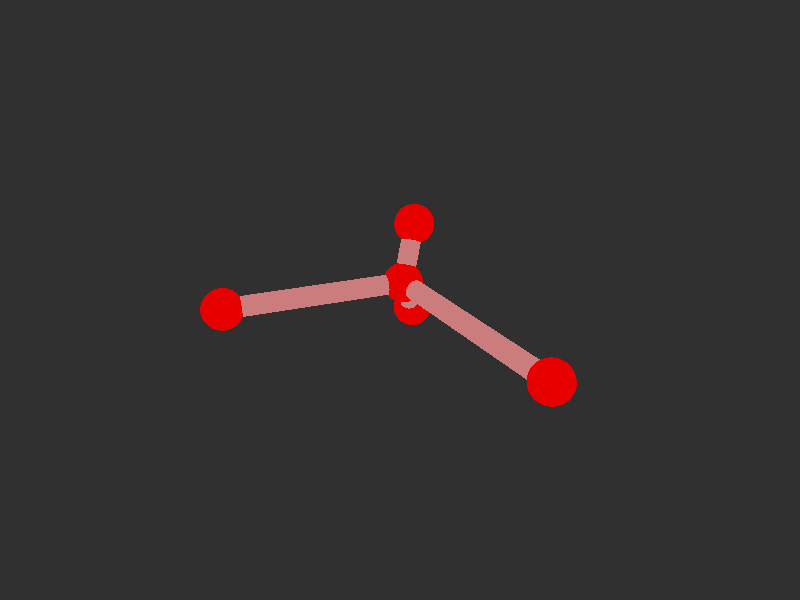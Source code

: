 #version 3.7; 
    global_settings { assumed_gamma 1.0 }
    

    camera {
    location  <20, 20, 20>
    right     x*image_width/image_height
    look_at   <0, 0, 0>
    angle 58
    }

    background { color rgb<1,1,1>*0.03 }


    light_source { <-20, 30, -25> color red 0.6 green 0.6 blue 0.6 }
    light_source { < 20, 30, -25> color red 0.6 green 0.6 blue 0.6 }
    
    #declare m = 1;
    union {

    union {
    sphere { m*<-1.3725106771262447,-0.1783320153410603,-1.1493895864761103>, 1 }        
    sphere {  m*<0.0031838960552126316,0.2795710614876493,8.744903370124543>, 1 }
    sphere {  m*<6.524999109069243,0.09458818906972596,-5.261365176397222>, 1 }
    sphere {  m*<-3.0425538903146956,2.150878640430612,-2.035799170680265>, 1}
    sphere { m*<-2.7747666692768638,-2.736813301973285,-1.8462528855176945>, 1 }    

        pigment { color rgb<0.8,0,0>  }
    finish { ambient 0.1 diffuse 0.7 phong 1 }
    }    
    union {
    cylinder { m*<0.0031838960552126316,0.2795710614876493,8.744903370124543>, <-1.3725106771262447,-0.1783320153410603,-1.1493895864761103>, 0.5 }
    cylinder { m*<6.524999109069243,0.09458818906972596,-5.261365176397222>, <-1.3725106771262447,-0.1783320153410603,-1.1493895864761103>, 0.5}
    cylinder { m*<-3.0425538903146956,2.150878640430612,-2.035799170680265>, <-1.3725106771262447,-0.1783320153410603,-1.1493895864761103>, 0.5 }
    cylinder {  m*<-2.7747666692768638,-2.736813301973285,-1.8462528855176945>, <-1.3725106771262447,-0.1783320153410603,-1.1493895864761103>, 0.5}

    pigment { color rgb<0.6,.2,.2>  }
    finish { ambient 0.1 diffuse 0.7 phong 1 }    
    }
    
    // rotate <0, 0, 0>
    }
    #version 3.7; 
    global_settings { assumed_gamma 1.0 }
    

    camera {
    location  <20, 20, 20>
    right     x*image_width/image_height
    look_at   <0, 0, 0>
    angle 58
    }

    background { color rgb<1,1,1>*0.03 }


    light_source { <-20, 30, -25> color red 0.6 green 0.6 blue 0.6 }
    light_source { < 20, 30, -25> color red 0.6 green 0.6 blue 0.6 }
    
    #declare m = 1;
    union {

    union {
    sphere { m*<-1.3725106771262447,-0.1783320153410603,-1.1493895864761103>, 1 }        
    sphere {  m*<0.0031838960552126316,0.2795710614876493,8.744903370124543>, 1 }
    sphere {  m*<6.524999109069243,0.09458818906972596,-5.261365176397222>, 1 }
    sphere {  m*<-3.0425538903146956,2.150878640430612,-2.035799170680265>, 1}
    sphere { m*<-2.7747666692768638,-2.736813301973285,-1.8462528855176945>, 1 }    

        pigment { color rgb<0.8,0,0>  }
    finish { ambient 0.1 diffuse 0.7 phong 1 }
    }    
    union {
    cylinder { m*<0.0031838960552126316,0.2795710614876493,8.744903370124543>, <-1.3725106771262447,-0.1783320153410603,-1.1493895864761103>, 0.5 }
    cylinder { m*<6.524999109069243,0.09458818906972596,-5.261365176397222>, <-1.3725106771262447,-0.1783320153410603,-1.1493895864761103>, 0.5}
    cylinder { m*<-3.0425538903146956,2.150878640430612,-2.035799170680265>, <-1.3725106771262447,-0.1783320153410603,-1.1493895864761103>, 0.5 }
    cylinder {  m*<-2.7747666692768638,-2.736813301973285,-1.8462528855176945>, <-1.3725106771262447,-0.1783320153410603,-1.1493895864761103>, 0.5}

    pigment { color rgb<0.6,.2,.2>  }
    finish { ambient 0.1 diffuse 0.7 phong 1 }    
    }
    
    // rotate <0, 0, 0>
    }
    